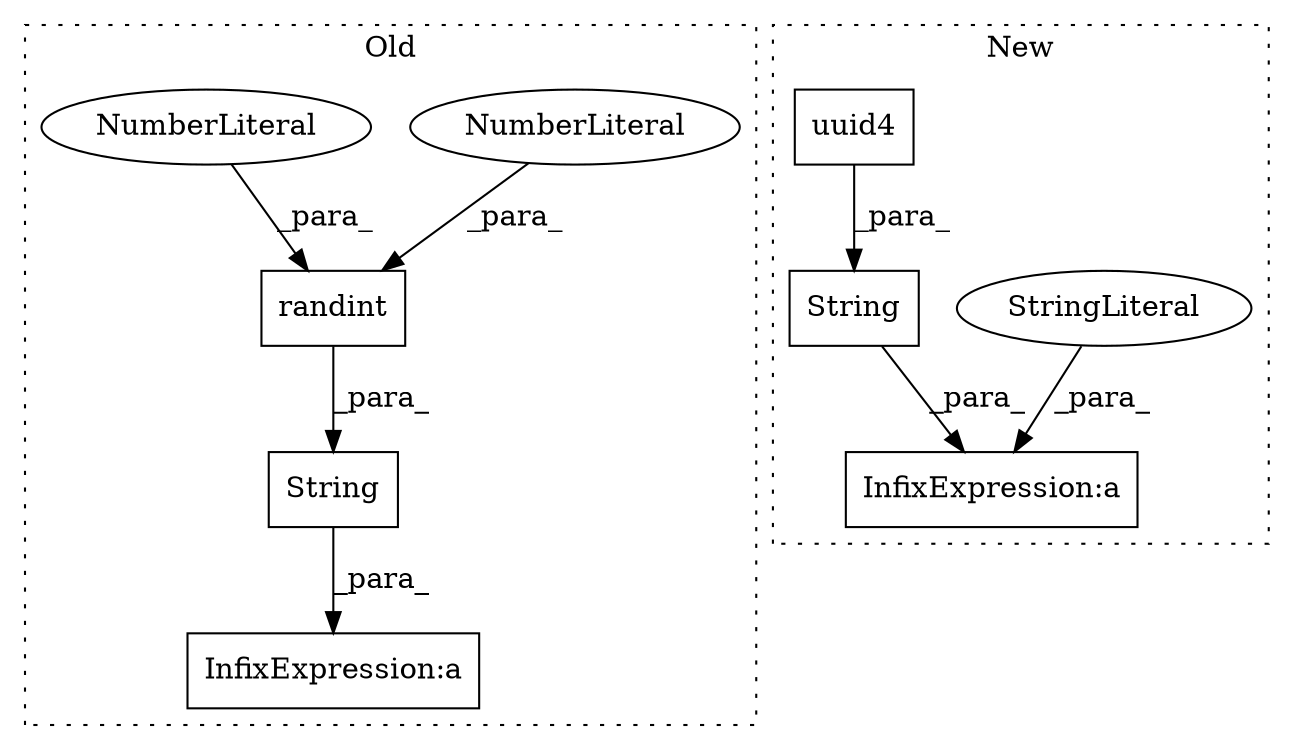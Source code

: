 digraph G {
subgraph cluster0 {
1 [label="randint" a="32" s="9618,9632" l="8,1" shape="box"];
3 [label="NumberLiteral" a="34" s="9626" l="1" shape="ellipse"];
4 [label="NumberLiteral" a="34" s="9628" l="4" shape="ellipse"];
7 [label="InfixExpression:a" a="27" s="9601" l="3" shape="box"];
8 [label="String" a="32" s="9604,9633" l="7,1" shape="box"];
label = "Old";
style="dotted";
}
subgraph cluster1 {
2 [label="String" a="32" s="9752,9767" l="7,1" shape="box"];
5 [label="InfixExpression:a" a="27" s="9749" l="3" shape="box"];
6 [label="StringLiteral" a="45" s="9717" l="32" shape="ellipse"];
9 [label="uuid4" a="32" s="9457" l="7" shape="box"];
label = "New";
style="dotted";
}
1 -> 8 [label="_para_"];
2 -> 5 [label="_para_"];
3 -> 1 [label="_para_"];
4 -> 1 [label="_para_"];
6 -> 5 [label="_para_"];
8 -> 7 [label="_para_"];
9 -> 2 [label="_para_"];
}